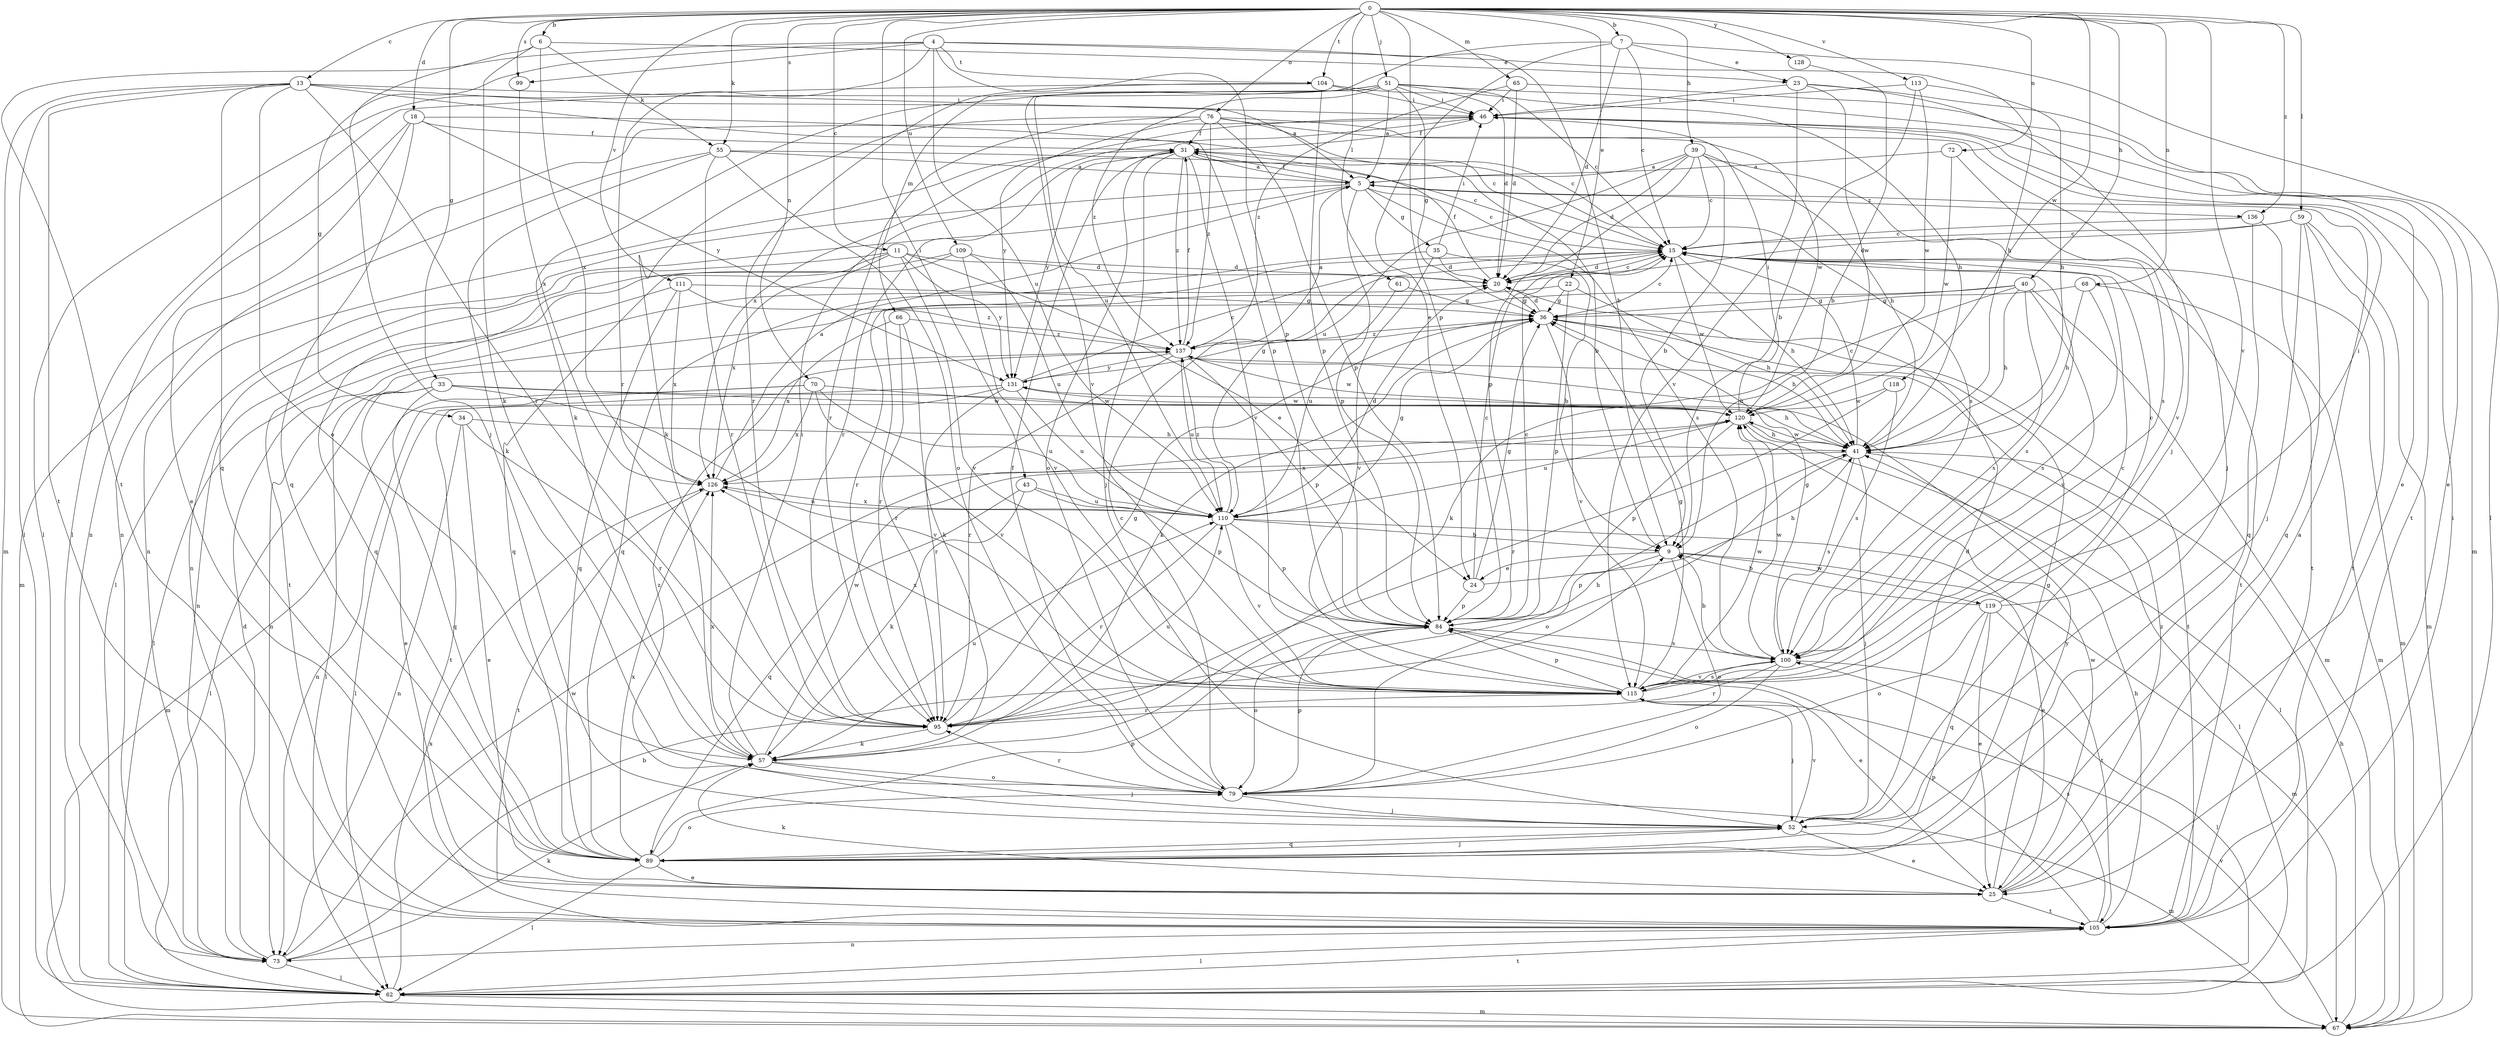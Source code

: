 strict digraph  {
0;
4;
5;
6;
7;
9;
11;
13;
15;
18;
20;
22;
23;
24;
25;
31;
33;
34;
35;
36;
39;
40;
41;
43;
46;
51;
52;
55;
57;
59;
61;
62;
65;
66;
67;
68;
70;
72;
73;
76;
79;
84;
89;
95;
99;
100;
104;
105;
109;
110;
111;
113;
115;
118;
119;
120;
126;
128;
131;
136;
137;
0 -> 6  [label=b];
0 -> 7  [label=b];
0 -> 11  [label=c];
0 -> 13  [label=c];
0 -> 18  [label=d];
0 -> 22  [label=e];
0 -> 33  [label=g];
0 -> 39  [label=h];
0 -> 40  [label=h];
0 -> 43  [label=i];
0 -> 51  [label=j];
0 -> 55  [label=k];
0 -> 59  [label=l];
0 -> 61  [label=l];
0 -> 65  [label=m];
0 -> 68  [label=n];
0 -> 70  [label=n];
0 -> 72  [label=n];
0 -> 76  [label=o];
0 -> 84  [label=p];
0 -> 99  [label=s];
0 -> 104  [label=t];
0 -> 109  [label=u];
0 -> 111  [label=v];
0 -> 113  [label=v];
0 -> 115  [label=v];
0 -> 118  [label=w];
0 -> 128  [label=y];
0 -> 136  [label=z];
4 -> 9  [label=b];
4 -> 34  [label=g];
4 -> 41  [label=h];
4 -> 84  [label=p];
4 -> 95  [label=r];
4 -> 99  [label=s];
4 -> 104  [label=t];
4 -> 105  [label=t];
4 -> 110  [label=u];
5 -> 15  [label=c];
5 -> 31  [label=f];
5 -> 35  [label=g];
5 -> 62  [label=l];
5 -> 73  [label=n];
5 -> 84  [label=p];
5 -> 100  [label=s];
5 -> 136  [label=z];
6 -> 23  [label=e];
6 -> 52  [label=j];
6 -> 55  [label=k];
6 -> 57  [label=k];
6 -> 126  [label=x];
7 -> 15  [label=c];
7 -> 20  [label=d];
7 -> 23  [label=e];
7 -> 24  [label=e];
7 -> 62  [label=l];
7 -> 66  [label=m];
9 -> 24  [label=e];
9 -> 67  [label=m];
9 -> 79  [label=o];
9 -> 84  [label=p];
9 -> 119  [label=w];
11 -> 20  [label=d];
11 -> 24  [label=e];
11 -> 73  [label=n];
11 -> 89  [label=q];
11 -> 115  [label=v];
11 -> 126  [label=x];
11 -> 131  [label=y];
13 -> 5  [label=a];
13 -> 46  [label=i];
13 -> 62  [label=l];
13 -> 67  [label=m];
13 -> 79  [label=o];
13 -> 84  [label=p];
13 -> 89  [label=q];
13 -> 95  [label=r];
13 -> 105  [label=t];
15 -> 20  [label=d];
15 -> 41  [label=h];
15 -> 67  [label=m];
15 -> 95  [label=r];
15 -> 100  [label=s];
15 -> 105  [label=t];
15 -> 120  [label=w];
18 -> 15  [label=c];
18 -> 25  [label=e];
18 -> 31  [label=f];
18 -> 73  [label=n];
18 -> 89  [label=q];
18 -> 131  [label=y];
20 -> 15  [label=c];
20 -> 31  [label=f];
20 -> 36  [label=g];
22 -> 36  [label=g];
22 -> 41  [label=h];
22 -> 73  [label=n];
22 -> 84  [label=p];
23 -> 46  [label=i];
23 -> 52  [label=j];
23 -> 67  [label=m];
23 -> 115  [label=v];
23 -> 120  [label=w];
24 -> 15  [label=c];
24 -> 36  [label=g];
24 -> 41  [label=h];
24 -> 84  [label=p];
25 -> 5  [label=a];
25 -> 57  [label=k];
25 -> 105  [label=t];
25 -> 120  [label=w];
25 -> 131  [label=y];
25 -> 137  [label=z];
31 -> 5  [label=a];
31 -> 9  [label=b];
31 -> 52  [label=j];
31 -> 73  [label=n];
31 -> 79  [label=o];
31 -> 95  [label=r];
31 -> 100  [label=s];
31 -> 115  [label=v];
31 -> 131  [label=y];
31 -> 137  [label=z];
33 -> 25  [label=e];
33 -> 41  [label=h];
33 -> 62  [label=l];
33 -> 89  [label=q];
33 -> 115  [label=v];
33 -> 120  [label=w];
34 -> 25  [label=e];
34 -> 41  [label=h];
34 -> 73  [label=n];
34 -> 95  [label=r];
35 -> 9  [label=b];
35 -> 20  [label=d];
35 -> 46  [label=i];
35 -> 89  [label=q];
35 -> 115  [label=v];
36 -> 15  [label=c];
36 -> 20  [label=d];
36 -> 41  [label=h];
36 -> 57  [label=k];
36 -> 105  [label=t];
36 -> 115  [label=v];
36 -> 137  [label=z];
39 -> 5  [label=a];
39 -> 9  [label=b];
39 -> 15  [label=c];
39 -> 20  [label=d];
39 -> 41  [label=h];
39 -> 84  [label=p];
39 -> 100  [label=s];
39 -> 110  [label=u];
40 -> 36  [label=g];
40 -> 41  [label=h];
40 -> 57  [label=k];
40 -> 67  [label=m];
40 -> 95  [label=r];
40 -> 100  [label=s];
40 -> 115  [label=v];
41 -> 15  [label=c];
41 -> 52  [label=j];
41 -> 62  [label=l];
41 -> 79  [label=o];
41 -> 100  [label=s];
41 -> 120  [label=w];
41 -> 126  [label=x];
43 -> 57  [label=k];
43 -> 84  [label=p];
43 -> 89  [label=q];
43 -> 110  [label=u];
46 -> 31  [label=f];
46 -> 73  [label=n];
46 -> 105  [label=t];
46 -> 126  [label=x];
51 -> 5  [label=a];
51 -> 15  [label=c];
51 -> 20  [label=d];
51 -> 25  [label=e];
51 -> 36  [label=g];
51 -> 46  [label=i];
51 -> 57  [label=k];
51 -> 62  [label=l];
51 -> 110  [label=u];
51 -> 115  [label=v];
51 -> 137  [label=z];
52 -> 20  [label=d];
52 -> 25  [label=e];
52 -> 89  [label=q];
52 -> 115  [label=v];
52 -> 137  [label=z];
55 -> 5  [label=a];
55 -> 15  [label=c];
55 -> 57  [label=k];
55 -> 67  [label=m];
55 -> 79  [label=o];
55 -> 95  [label=r];
57 -> 46  [label=i];
57 -> 52  [label=j];
57 -> 79  [label=o];
57 -> 110  [label=u];
57 -> 120  [label=w];
57 -> 126  [label=x];
59 -> 15  [label=c];
59 -> 20  [label=d];
59 -> 52  [label=j];
59 -> 67  [label=m];
59 -> 89  [label=q];
59 -> 105  [label=t];
61 -> 36  [label=g];
61 -> 110  [label=u];
62 -> 67  [label=m];
62 -> 105  [label=t];
62 -> 126  [label=x];
65 -> 20  [label=d];
65 -> 25  [label=e];
65 -> 46  [label=i];
65 -> 137  [label=z];
66 -> 57  [label=k];
66 -> 95  [label=r];
66 -> 126  [label=x];
66 -> 137  [label=z];
67 -> 41  [label=h];
67 -> 115  [label=v];
68 -> 36  [label=g];
68 -> 41  [label=h];
68 -> 67  [label=m];
68 -> 100  [label=s];
70 -> 67  [label=m];
70 -> 73  [label=n];
70 -> 110  [label=u];
70 -> 115  [label=v];
70 -> 120  [label=w];
70 -> 126  [label=x];
72 -> 5  [label=a];
72 -> 115  [label=v];
72 -> 120  [label=w];
73 -> 9  [label=b];
73 -> 20  [label=d];
73 -> 57  [label=k];
73 -> 62  [label=l];
73 -> 120  [label=w];
76 -> 15  [label=c];
76 -> 31  [label=f];
76 -> 52  [label=j];
76 -> 57  [label=k];
76 -> 84  [label=p];
76 -> 95  [label=r];
76 -> 120  [label=w];
76 -> 131  [label=y];
76 -> 137  [label=z];
79 -> 15  [label=c];
79 -> 31  [label=f];
79 -> 52  [label=j];
79 -> 67  [label=m];
79 -> 84  [label=p];
79 -> 95  [label=r];
84 -> 15  [label=c];
84 -> 25  [label=e];
84 -> 79  [label=o];
84 -> 100  [label=s];
89 -> 25  [label=e];
89 -> 36  [label=g];
89 -> 52  [label=j];
89 -> 62  [label=l];
89 -> 79  [label=o];
89 -> 84  [label=p];
89 -> 126  [label=x];
95 -> 36  [label=g];
95 -> 41  [label=h];
95 -> 57  [label=k];
95 -> 110  [label=u];
99 -> 126  [label=x];
100 -> 9  [label=b];
100 -> 36  [label=g];
100 -> 62  [label=l];
100 -> 79  [label=o];
100 -> 95  [label=r];
100 -> 115  [label=v];
100 -> 120  [label=w];
104 -> 41  [label=h];
104 -> 46  [label=i];
104 -> 62  [label=l];
104 -> 84  [label=p];
104 -> 95  [label=r];
105 -> 41  [label=h];
105 -> 46  [label=i];
105 -> 62  [label=l];
105 -> 73  [label=n];
105 -> 84  [label=p];
105 -> 100  [label=s];
109 -> 20  [label=d];
109 -> 89  [label=q];
109 -> 105  [label=t];
109 -> 110  [label=u];
109 -> 115  [label=v];
110 -> 9  [label=b];
110 -> 20  [label=d];
110 -> 25  [label=e];
110 -> 36  [label=g];
110 -> 84  [label=p];
110 -> 95  [label=r];
110 -> 115  [label=v];
110 -> 126  [label=x];
110 -> 137  [label=z];
111 -> 36  [label=g];
111 -> 62  [label=l];
111 -> 89  [label=q];
111 -> 126  [label=x];
111 -> 137  [label=z];
113 -> 9  [label=b];
113 -> 41  [label=h];
113 -> 46  [label=i];
113 -> 120  [label=w];
115 -> 15  [label=c];
115 -> 36  [label=g];
115 -> 52  [label=j];
115 -> 84  [label=p];
115 -> 95  [label=r];
115 -> 100  [label=s];
115 -> 120  [label=w];
115 -> 126  [label=x];
118 -> 95  [label=r];
118 -> 100  [label=s];
118 -> 120  [label=w];
119 -> 9  [label=b];
119 -> 15  [label=c];
119 -> 25  [label=e];
119 -> 46  [label=i];
119 -> 79  [label=o];
119 -> 89  [label=q];
119 -> 105  [label=t];
120 -> 41  [label=h];
120 -> 46  [label=i];
120 -> 62  [label=l];
120 -> 84  [label=p];
120 -> 110  [label=u];
126 -> 5  [label=a];
126 -> 105  [label=t];
126 -> 110  [label=u];
128 -> 9  [label=b];
131 -> 15  [label=c];
131 -> 36  [label=g];
131 -> 62  [label=l];
131 -> 95  [label=r];
131 -> 105  [label=t];
131 -> 110  [label=u];
131 -> 120  [label=w];
136 -> 15  [label=c];
136 -> 89  [label=q];
136 -> 105  [label=t];
137 -> 5  [label=a];
137 -> 31  [label=f];
137 -> 41  [label=h];
137 -> 62  [label=l];
137 -> 84  [label=p];
137 -> 95  [label=r];
137 -> 110  [label=u];
137 -> 120  [label=w];
137 -> 131  [label=y];
}
